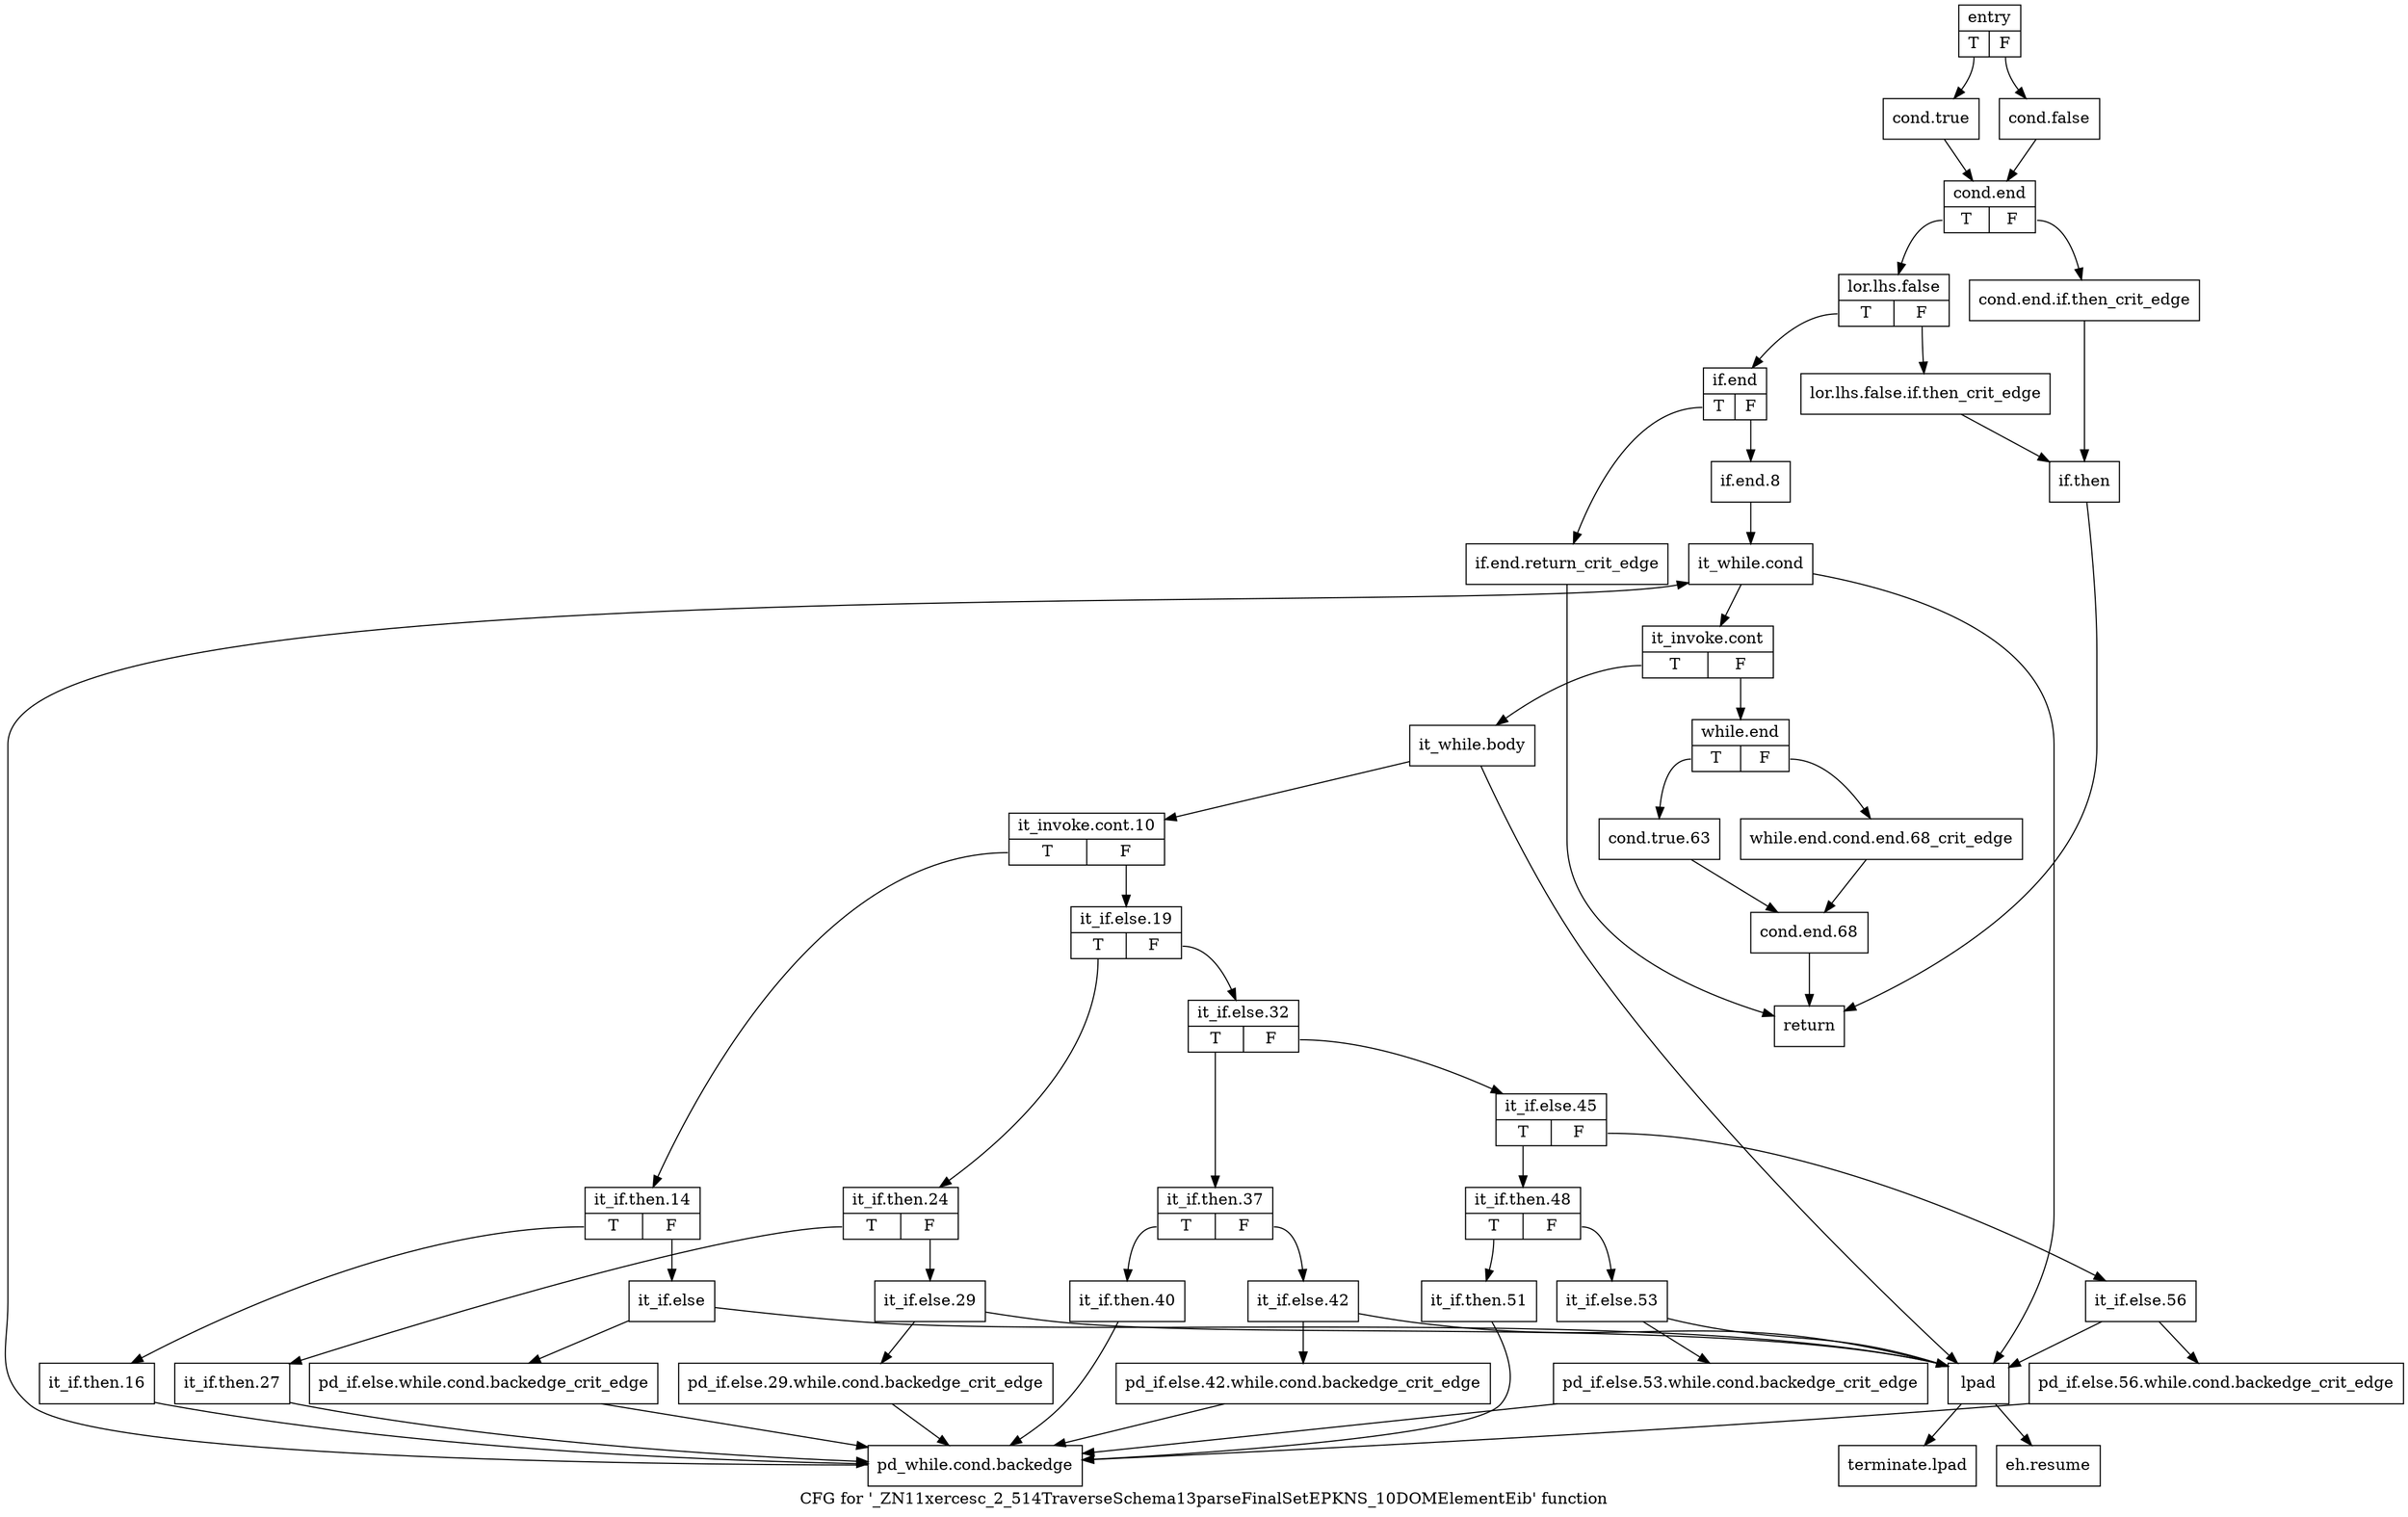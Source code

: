 digraph "CFG for '_ZN11xercesc_2_514TraverseSchema13parseFinalSetEPKNS_10DOMElementEib' function" {
	label="CFG for '_ZN11xercesc_2_514TraverseSchema13parseFinalSetEPKNS_10DOMElementEib' function";

	Node0x17abbf0 [shape=record,label="{entry|{<s0>T|<s1>F}}"];
	Node0x17abbf0:s0 -> Node0x17abc40;
	Node0x17abbf0:s1 -> Node0x17abc90;
	Node0x17abc40 [shape=record,label="{cond.true}"];
	Node0x17abc40 -> Node0x17abce0;
	Node0x17abc90 [shape=record,label="{cond.false}"];
	Node0x17abc90 -> Node0x17abce0;
	Node0x17abce0 [shape=record,label="{cond.end|{<s0>T|<s1>F}}"];
	Node0x17abce0:s0 -> Node0x17abd80;
	Node0x17abce0:s1 -> Node0x17abd30;
	Node0x17abd30 [shape=record,label="{cond.end.if.then_crit_edge}"];
	Node0x17abd30 -> Node0x17abe20;
	Node0x17abd80 [shape=record,label="{lor.lhs.false|{<s0>T|<s1>F}}"];
	Node0x17abd80:s0 -> Node0x17abe70;
	Node0x17abd80:s1 -> Node0x17abdd0;
	Node0x17abdd0 [shape=record,label="{lor.lhs.false.if.then_crit_edge}"];
	Node0x17abdd0 -> Node0x17abe20;
	Node0x17abe20 [shape=record,label="{if.then}"];
	Node0x17abe20 -> Node0x17ac910;
	Node0x17abe70 [shape=record,label="{if.end|{<s0>T|<s1>F}}"];
	Node0x17abe70:s0 -> Node0x17abec0;
	Node0x17abe70:s1 -> Node0x17abf10;
	Node0x17abec0 [shape=record,label="{if.end.return_crit_edge}"];
	Node0x17abec0 -> Node0x17ac910;
	Node0x17abf10 [shape=record,label="{if.end.8}"];
	Node0x17abf10 -> Node0x17abf60;
	Node0x17abf60 [shape=record,label="{it_while.cond}"];
	Node0x17abf60 -> Node0x17abfb0;
	Node0x17abf60 -> Node0x17ac140;
	Node0x17abfb0 [shape=record,label="{it_invoke.cont|{<s0>T|<s1>F}}"];
	Node0x17abfb0:s0 -> Node0x17ac000;
	Node0x17abfb0:s1 -> Node0x17ac7d0;
	Node0x17ac000 [shape=record,label="{it_while.body}"];
	Node0x17ac000 -> Node0x17ac050;
	Node0x17ac000 -> Node0x17ac140;
	Node0x17ac050 [shape=record,label="{it_invoke.cont.10|{<s0>T|<s1>F}}"];
	Node0x17ac050:s0 -> Node0x17ac0a0;
	Node0x17ac050:s1 -> Node0x17ac230;
	Node0x17ac0a0 [shape=record,label="{it_if.then.14|{<s0>T|<s1>F}}"];
	Node0x17ac0a0:s0 -> Node0x17ac0f0;
	Node0x17ac0a0:s1 -> Node0x17ac190;
	Node0x17ac0f0 [shape=record,label="{it_if.then.16}"];
	Node0x17ac0f0 -> Node0x17ac3c0;
	Node0x17ac140 [shape=record,label="{lpad}"];
	Node0x17ac140 -> Node0x17ac960;
	Node0x17ac140 -> Node0x17ac9b0;
	Node0x17ac190 [shape=record,label="{it_if.else}"];
	Node0x17ac190 -> Node0x17ac1e0;
	Node0x17ac190 -> Node0x17ac140;
	Node0x17ac1e0 [shape=record,label="{pd_if.else.while.cond.backedge_crit_edge}"];
	Node0x17ac1e0 -> Node0x17ac3c0;
	Node0x17ac230 [shape=record,label="{it_if.else.19|{<s0>T|<s1>F}}"];
	Node0x17ac230:s0 -> Node0x17ac280;
	Node0x17ac230:s1 -> Node0x17ac410;
	Node0x17ac280 [shape=record,label="{it_if.then.24|{<s0>T|<s1>F}}"];
	Node0x17ac280:s0 -> Node0x17ac2d0;
	Node0x17ac280:s1 -> Node0x17ac320;
	Node0x17ac2d0 [shape=record,label="{it_if.then.27}"];
	Node0x17ac2d0 -> Node0x17ac3c0;
	Node0x17ac320 [shape=record,label="{it_if.else.29}"];
	Node0x17ac320 -> Node0x17ac370;
	Node0x17ac320 -> Node0x17ac140;
	Node0x17ac370 [shape=record,label="{pd_if.else.29.while.cond.backedge_crit_edge}"];
	Node0x17ac370 -> Node0x17ac3c0;
	Node0x17ac3c0 [shape=record,label="{pd_while.cond.backedge}"];
	Node0x17ac3c0 -> Node0x17abf60;
	Node0x17ac410 [shape=record,label="{it_if.else.32|{<s0>T|<s1>F}}"];
	Node0x17ac410:s0 -> Node0x17ac460;
	Node0x17ac410:s1 -> Node0x17ac5a0;
	Node0x17ac460 [shape=record,label="{it_if.then.37|{<s0>T|<s1>F}}"];
	Node0x17ac460:s0 -> Node0x17ac4b0;
	Node0x17ac460:s1 -> Node0x17ac500;
	Node0x17ac4b0 [shape=record,label="{it_if.then.40}"];
	Node0x17ac4b0 -> Node0x17ac3c0;
	Node0x17ac500 [shape=record,label="{it_if.else.42}"];
	Node0x17ac500 -> Node0x17ac550;
	Node0x17ac500 -> Node0x17ac140;
	Node0x17ac550 [shape=record,label="{pd_if.else.42.while.cond.backedge_crit_edge}"];
	Node0x17ac550 -> Node0x17ac3c0;
	Node0x17ac5a0 [shape=record,label="{it_if.else.45|{<s0>T|<s1>F}}"];
	Node0x17ac5a0:s0 -> Node0x17ac5f0;
	Node0x17ac5a0:s1 -> Node0x17ac730;
	Node0x17ac5f0 [shape=record,label="{it_if.then.48|{<s0>T|<s1>F}}"];
	Node0x17ac5f0:s0 -> Node0x17ac640;
	Node0x17ac5f0:s1 -> Node0x17ac690;
	Node0x17ac640 [shape=record,label="{it_if.then.51}"];
	Node0x17ac640 -> Node0x17ac3c0;
	Node0x17ac690 [shape=record,label="{it_if.else.53}"];
	Node0x17ac690 -> Node0x17ac6e0;
	Node0x17ac690 -> Node0x17ac140;
	Node0x17ac6e0 [shape=record,label="{pd_if.else.53.while.cond.backedge_crit_edge}"];
	Node0x17ac6e0 -> Node0x17ac3c0;
	Node0x17ac730 [shape=record,label="{it_if.else.56}"];
	Node0x17ac730 -> Node0x17ac780;
	Node0x17ac730 -> Node0x17ac140;
	Node0x17ac780 [shape=record,label="{pd_if.else.56.while.cond.backedge_crit_edge}"];
	Node0x17ac780 -> Node0x17ac3c0;
	Node0x17ac7d0 [shape=record,label="{while.end|{<s0>T|<s1>F}}"];
	Node0x17ac7d0:s0 -> Node0x17ac870;
	Node0x17ac7d0:s1 -> Node0x17ac820;
	Node0x17ac820 [shape=record,label="{while.end.cond.end.68_crit_edge}"];
	Node0x17ac820 -> Node0x17ac8c0;
	Node0x17ac870 [shape=record,label="{cond.true.63}"];
	Node0x17ac870 -> Node0x17ac8c0;
	Node0x17ac8c0 [shape=record,label="{cond.end.68}"];
	Node0x17ac8c0 -> Node0x17ac910;
	Node0x17ac910 [shape=record,label="{return}"];
	Node0x17ac960 [shape=record,label="{eh.resume}"];
	Node0x17ac9b0 [shape=record,label="{terminate.lpad}"];
}
